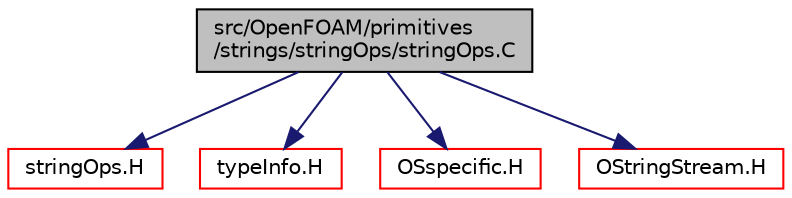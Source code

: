 digraph "src/OpenFOAM/primitives/strings/stringOps/stringOps.C"
{
  bgcolor="transparent";
  edge [fontname="Helvetica",fontsize="10",labelfontname="Helvetica",labelfontsize="10"];
  node [fontname="Helvetica",fontsize="10",shape=record];
  Node1 [label="src/OpenFOAM/primitives\l/strings/stringOps/stringOps.C",height=0.2,width=0.4,color="black", fillcolor="grey75", style="filled", fontcolor="black"];
  Node1 -> Node2 [color="midnightblue",fontsize="10",style="solid",fontname="Helvetica"];
  Node2 [label="stringOps.H",height=0.2,width=0.4,color="red",URL="$a08992.html"];
  Node1 -> Node3 [color="midnightblue",fontsize="10",style="solid",fontname="Helvetica"];
  Node3 [label="typeInfo.H",height=0.2,width=0.4,color="red",URL="$a07878.html"];
  Node1 -> Node4 [color="midnightblue",fontsize="10",style="solid",fontname="Helvetica"];
  Node4 [label="OSspecific.H",height=0.2,width=0.4,color="red",URL="$a08225.html",tooltip="Functions used by OpenFOAM that are specific to POSIX compliant operating systems and need to be repl..."];
  Node1 -> Node5 [color="midnightblue",fontsize="10",style="solid",fontname="Helvetica"];
  Node5 [label="OStringStream.H",height=0.2,width=0.4,color="red",URL="$a07836.html"];
}
